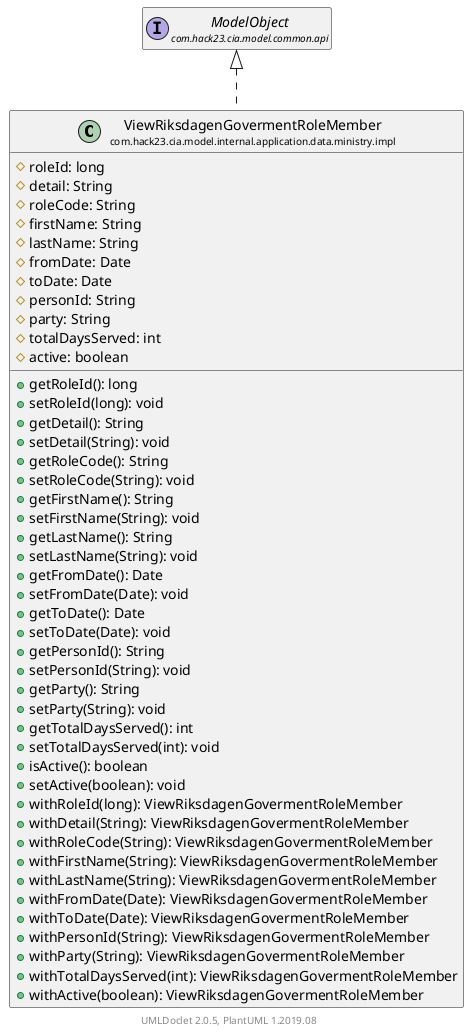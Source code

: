 @startuml
    set namespaceSeparator none
    hide empty fields
    hide empty methods

    class "<size:14>ViewRiksdagenGovermentRoleMember\n<size:10>com.hack23.cia.model.internal.application.data.ministry.impl" as com.hack23.cia.model.internal.application.data.ministry.impl.ViewRiksdagenGovermentRoleMember [[ViewRiksdagenGovermentRoleMember.html]] {
        #roleId: long
        #detail: String
        #roleCode: String
        #firstName: String
        #lastName: String
        #fromDate: Date
        #toDate: Date
        #personId: String
        #party: String
        #totalDaysServed: int
        #active: boolean
        +getRoleId(): long
        +setRoleId(long): void
        +getDetail(): String
        +setDetail(String): void
        +getRoleCode(): String
        +setRoleCode(String): void
        +getFirstName(): String
        +setFirstName(String): void
        +getLastName(): String
        +setLastName(String): void
        +getFromDate(): Date
        +setFromDate(Date): void
        +getToDate(): Date
        +setToDate(Date): void
        +getPersonId(): String
        +setPersonId(String): void
        +getParty(): String
        +setParty(String): void
        +getTotalDaysServed(): int
        +setTotalDaysServed(int): void
        +isActive(): boolean
        +setActive(boolean): void
        +withRoleId(long): ViewRiksdagenGovermentRoleMember
        +withDetail(String): ViewRiksdagenGovermentRoleMember
        +withRoleCode(String): ViewRiksdagenGovermentRoleMember
        +withFirstName(String): ViewRiksdagenGovermentRoleMember
        +withLastName(String): ViewRiksdagenGovermentRoleMember
        +withFromDate(Date): ViewRiksdagenGovermentRoleMember
        +withToDate(Date): ViewRiksdagenGovermentRoleMember
        +withPersonId(String): ViewRiksdagenGovermentRoleMember
        +withParty(String): ViewRiksdagenGovermentRoleMember
        +withTotalDaysServed(int): ViewRiksdagenGovermentRoleMember
        +withActive(boolean): ViewRiksdagenGovermentRoleMember
    }

    interface "<size:14>ModelObject\n<size:10>com.hack23.cia.model.common.api" as com.hack23.cia.model.common.api.ModelObject

    com.hack23.cia.model.common.api.ModelObject <|.. com.hack23.cia.model.internal.application.data.ministry.impl.ViewRiksdagenGovermentRoleMember

    center footer UMLDoclet 2.0.5, PlantUML 1.2019.08
@enduml
